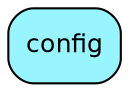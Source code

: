 digraph config  {
node [shape = box style="rounded, filled" fontname = "Helvetica" fontsize = "12" ]
edge [fontname = "Helvetica" fontsize = "9"]

config[fillcolor = "cadetblue1"]
}
